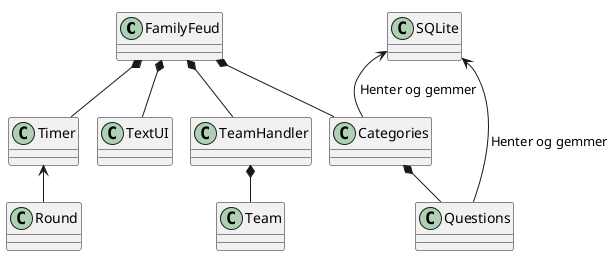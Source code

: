 @startuml
!pragma layout smetana
Class FamilyFeud
Class Categories
Class Team
Class TeamHandler
Class Timer
Class Questions
Class SQLite
Class TextUI
Class Round

FamilyFeud *-- Categories
FamilyFeud *-- TeamHandler
FamilyFeud *-- Timer
FamilyFeud *-- TextUI

Categories *-- Questions
TeamHandler *-- Team
SQLite <-- Categories : "Henter og gemmer"
SQLite <-- Questions : "Henter og gemmer"
Timer <-- Round
@enduml